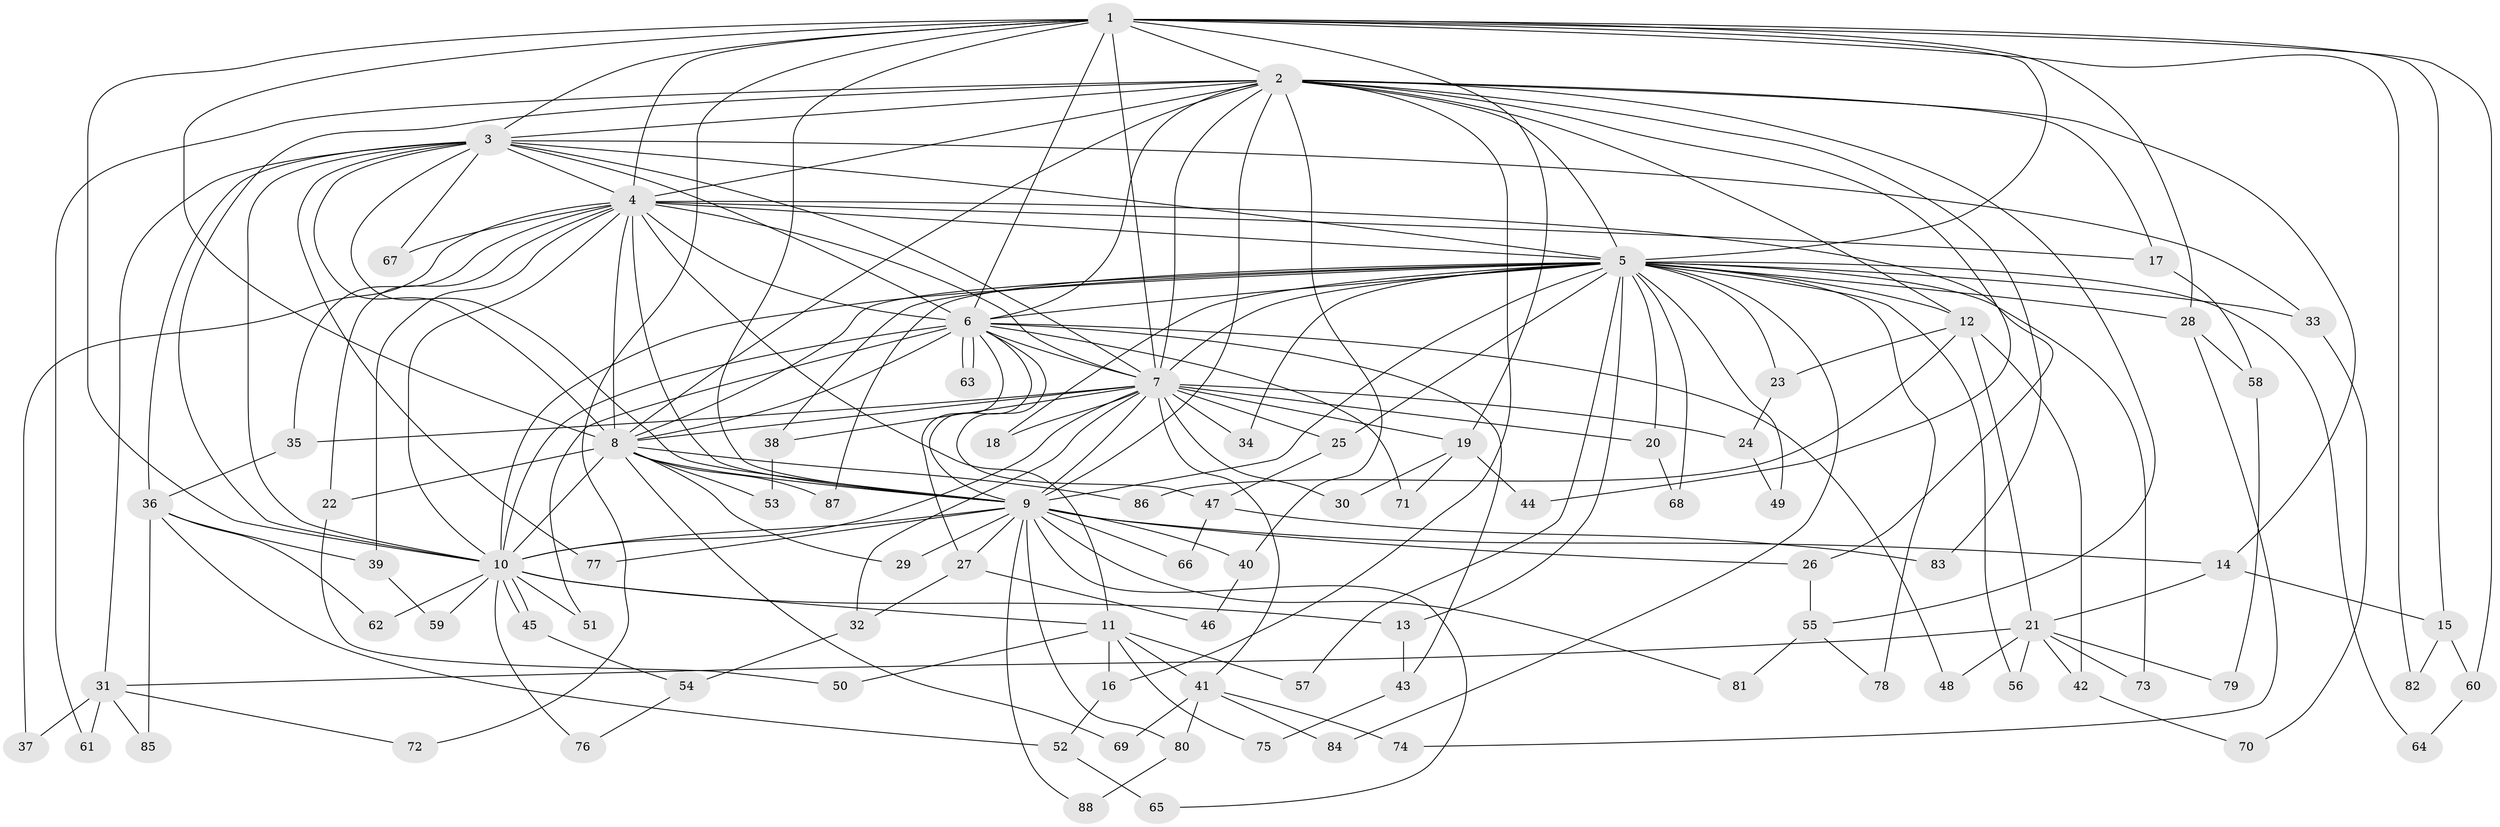 // coarse degree distribution, {2: 0.4230769230769231, 1: 0.3076923076923077, 13: 0.11538461538461539, 6: 0.038461538461538464, 3: 0.11538461538461539}
// Generated by graph-tools (version 1.1) at 2025/48/03/04/25 21:48:20]
// undirected, 88 vertices, 201 edges
graph export_dot {
graph [start="1"]
  node [color=gray90,style=filled];
  1;
  2;
  3;
  4;
  5;
  6;
  7;
  8;
  9;
  10;
  11;
  12;
  13;
  14;
  15;
  16;
  17;
  18;
  19;
  20;
  21;
  22;
  23;
  24;
  25;
  26;
  27;
  28;
  29;
  30;
  31;
  32;
  33;
  34;
  35;
  36;
  37;
  38;
  39;
  40;
  41;
  42;
  43;
  44;
  45;
  46;
  47;
  48;
  49;
  50;
  51;
  52;
  53;
  54;
  55;
  56;
  57;
  58;
  59;
  60;
  61;
  62;
  63;
  64;
  65;
  66;
  67;
  68;
  69;
  70;
  71;
  72;
  73;
  74;
  75;
  76;
  77;
  78;
  79;
  80;
  81;
  82;
  83;
  84;
  85;
  86;
  87;
  88;
  1 -- 2;
  1 -- 3;
  1 -- 4;
  1 -- 5;
  1 -- 6;
  1 -- 7;
  1 -- 8;
  1 -- 9;
  1 -- 10;
  1 -- 15;
  1 -- 19;
  1 -- 28;
  1 -- 60;
  1 -- 72;
  1 -- 82;
  2 -- 3;
  2 -- 4;
  2 -- 5;
  2 -- 6;
  2 -- 7;
  2 -- 8;
  2 -- 9;
  2 -- 10;
  2 -- 12;
  2 -- 14;
  2 -- 16;
  2 -- 17;
  2 -- 40;
  2 -- 44;
  2 -- 55;
  2 -- 61;
  2 -- 83;
  3 -- 4;
  3 -- 5;
  3 -- 6;
  3 -- 7;
  3 -- 8;
  3 -- 9;
  3 -- 10;
  3 -- 31;
  3 -- 33;
  3 -- 36;
  3 -- 67;
  3 -- 77;
  4 -- 5;
  4 -- 6;
  4 -- 7;
  4 -- 8;
  4 -- 9;
  4 -- 10;
  4 -- 11;
  4 -- 17;
  4 -- 22;
  4 -- 26;
  4 -- 35;
  4 -- 37;
  4 -- 39;
  4 -- 67;
  5 -- 6;
  5 -- 7;
  5 -- 8;
  5 -- 9;
  5 -- 10;
  5 -- 12;
  5 -- 13;
  5 -- 18;
  5 -- 20;
  5 -- 23;
  5 -- 25;
  5 -- 28;
  5 -- 33;
  5 -- 34;
  5 -- 38;
  5 -- 49;
  5 -- 56;
  5 -- 57;
  5 -- 64;
  5 -- 68;
  5 -- 73;
  5 -- 78;
  5 -- 84;
  5 -- 87;
  6 -- 7;
  6 -- 8;
  6 -- 9;
  6 -- 10;
  6 -- 27;
  6 -- 43;
  6 -- 47;
  6 -- 48;
  6 -- 51;
  6 -- 63;
  6 -- 63;
  6 -- 71;
  7 -- 8;
  7 -- 9;
  7 -- 10;
  7 -- 18;
  7 -- 19;
  7 -- 20;
  7 -- 24;
  7 -- 25;
  7 -- 30;
  7 -- 32;
  7 -- 34;
  7 -- 35;
  7 -- 38;
  7 -- 41;
  8 -- 9;
  8 -- 10;
  8 -- 22;
  8 -- 29;
  8 -- 53;
  8 -- 69;
  8 -- 86;
  8 -- 87;
  9 -- 10;
  9 -- 14;
  9 -- 26;
  9 -- 27;
  9 -- 29;
  9 -- 40;
  9 -- 65;
  9 -- 66;
  9 -- 77;
  9 -- 80;
  9 -- 81;
  9 -- 88;
  10 -- 11;
  10 -- 13;
  10 -- 45;
  10 -- 45;
  10 -- 51;
  10 -- 59;
  10 -- 62;
  10 -- 76;
  11 -- 16;
  11 -- 41;
  11 -- 50;
  11 -- 57;
  11 -- 75;
  12 -- 21;
  12 -- 23;
  12 -- 42;
  12 -- 86;
  13 -- 43;
  14 -- 15;
  14 -- 21;
  15 -- 60;
  15 -- 82;
  16 -- 52;
  17 -- 58;
  19 -- 30;
  19 -- 44;
  19 -- 71;
  20 -- 68;
  21 -- 31;
  21 -- 42;
  21 -- 48;
  21 -- 56;
  21 -- 73;
  21 -- 79;
  22 -- 50;
  23 -- 24;
  24 -- 49;
  25 -- 47;
  26 -- 55;
  27 -- 32;
  27 -- 46;
  28 -- 58;
  28 -- 74;
  31 -- 37;
  31 -- 61;
  31 -- 72;
  31 -- 85;
  32 -- 54;
  33 -- 70;
  35 -- 36;
  36 -- 39;
  36 -- 52;
  36 -- 62;
  36 -- 85;
  38 -- 53;
  39 -- 59;
  40 -- 46;
  41 -- 69;
  41 -- 74;
  41 -- 80;
  41 -- 84;
  42 -- 70;
  43 -- 75;
  45 -- 54;
  47 -- 66;
  47 -- 83;
  52 -- 65;
  54 -- 76;
  55 -- 78;
  55 -- 81;
  58 -- 79;
  60 -- 64;
  80 -- 88;
}
